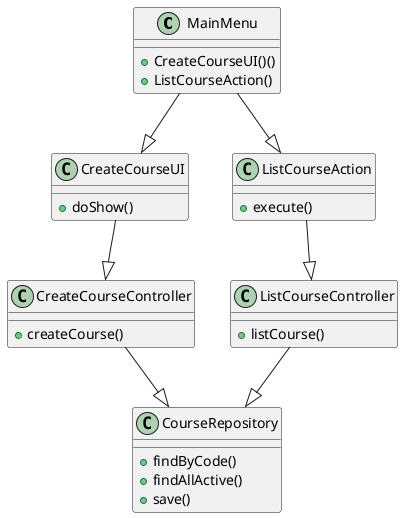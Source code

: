 @startuml
class MainMenu {
  + CreateCourseUI()()
  + ListCourseAction()
}

class CreateCourseUI {
  + doShow()
}

class ListCourseAction {
  + execute()
}

class CourseRepository {
  + findByCode()
  + findAllActive()
  + save()
}

class CreateCourseController {
  + createCourse()
}

class ListCourseController {
    + listCourse()
    }


MainMenu --|> ListCourseAction
ListCourseAction --|> ListCourseController
ListCourseController --|> CourseRepository
MainMenu --|> CreateCourseUI
CreateCourseUI --|> CreateCourseController
CreateCourseController --|> CourseRepository

@enduml
